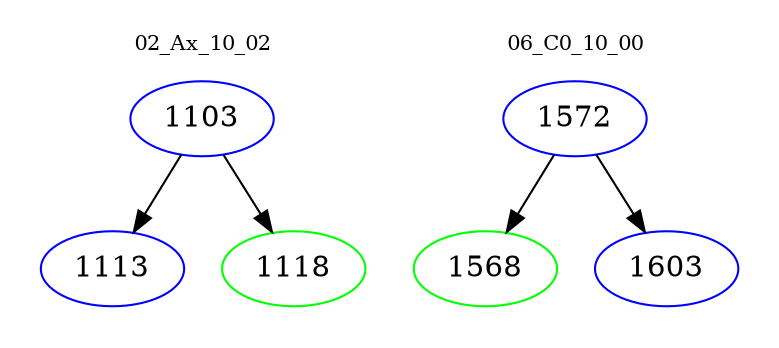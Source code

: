 digraph{
subgraph cluster_0 {
color = white
label = "02_Ax_10_02";
fontsize=10;
T0_1103 [label="1103", color="blue"]
T0_1103 -> T0_1113 [color="black"]
T0_1113 [label="1113", color="blue"]
T0_1103 -> T0_1118 [color="black"]
T0_1118 [label="1118", color="green"]
}
subgraph cluster_1 {
color = white
label = "06_C0_10_00";
fontsize=10;
T1_1572 [label="1572", color="blue"]
T1_1572 -> T1_1568 [color="black"]
T1_1568 [label="1568", color="green"]
T1_1572 -> T1_1603 [color="black"]
T1_1603 [label="1603", color="blue"]
}
}
